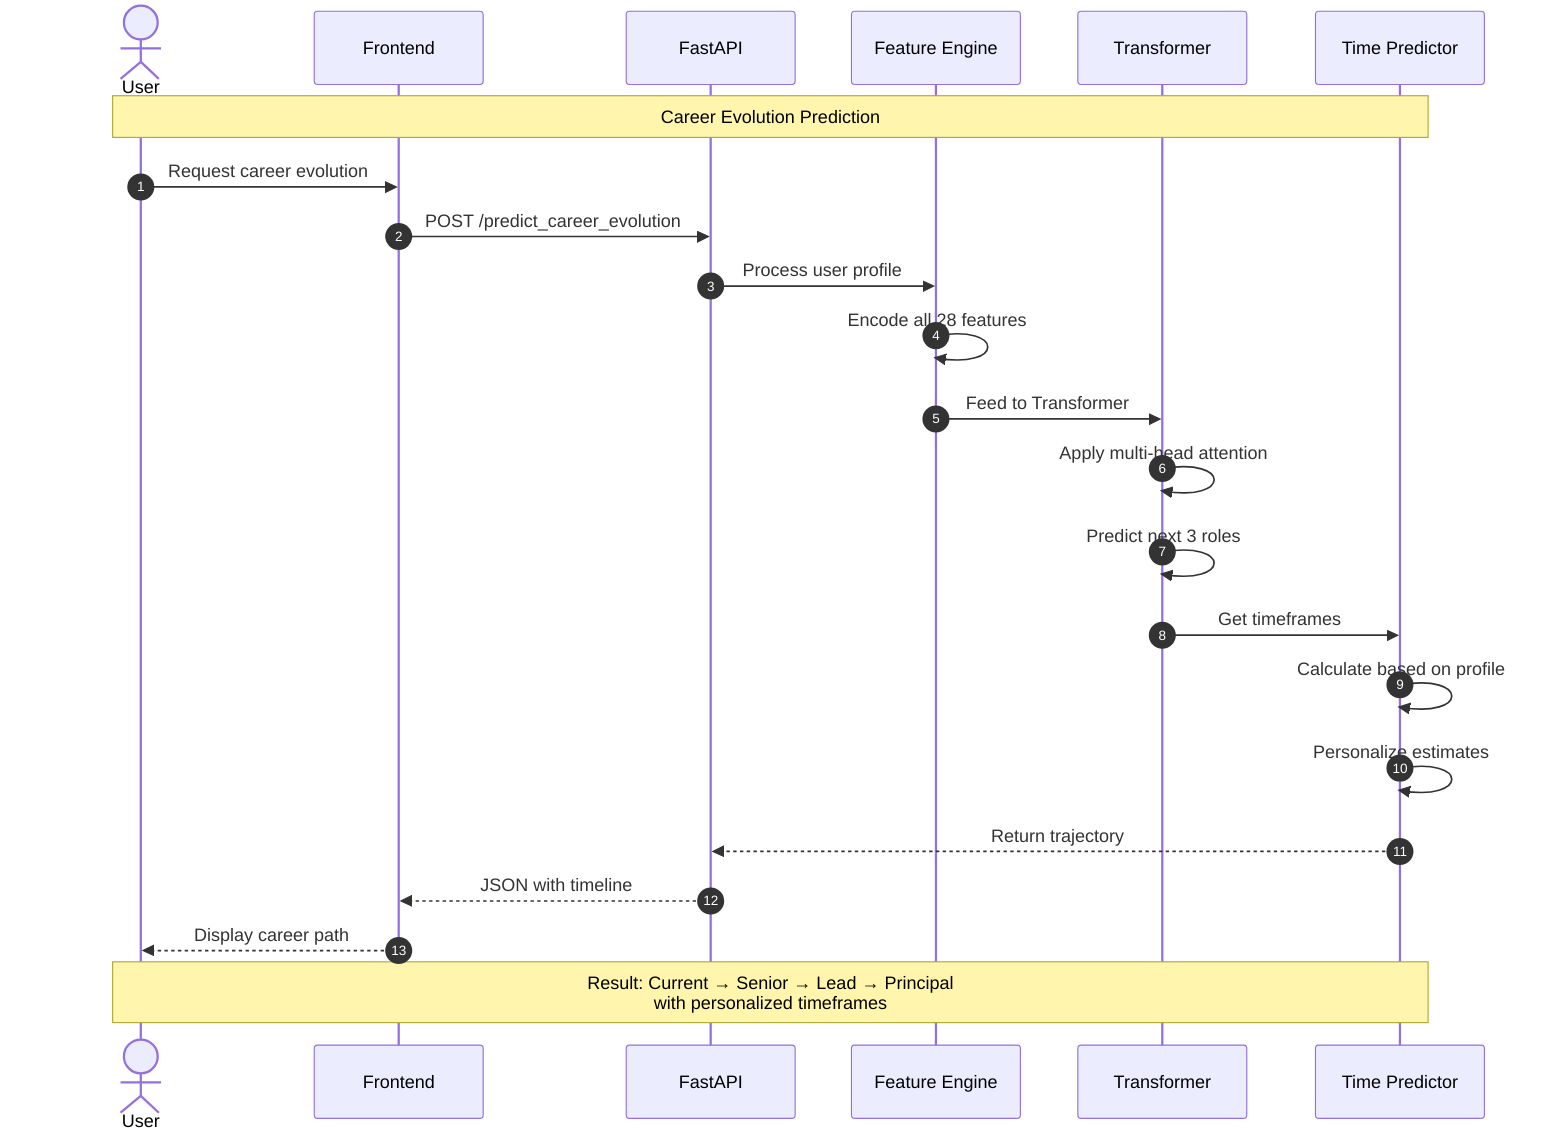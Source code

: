 %% BrightPath - Career Evolution Sequence Diagram
%% AI-powered career trajectory prediction

sequenceDiagram
    autonumber
    
    actor User
    participant UI as Frontend
    participant API as FastAPI
    participant FE as Feature Engine
    participant TR as Transformer
    participant TP as Time Predictor

    Note over User,TP: Career Evolution Prediction
    
    User->>UI: Request career evolution
    UI->>API: POST /predict_career_evolution
    
    API->>FE: Process user profile
    FE->>FE: Encode all 28 features
    
    FE->>TR: Feed to Transformer
    TR->>TR: Apply multi-head attention
    TR->>TR: Predict next 3 roles
    
    TR->>TP: Get timeframes
    TP->>TP: Calculate based on profile
    TP->>TP: Personalize estimates
    
    TP-->>API: Return trajectory
    API-->>UI: JSON with timeline
    UI-->>User: Display career path
    
    Note over User,TP: Result: Current → Senior → Lead → Principal<br/>with personalized timeframes
